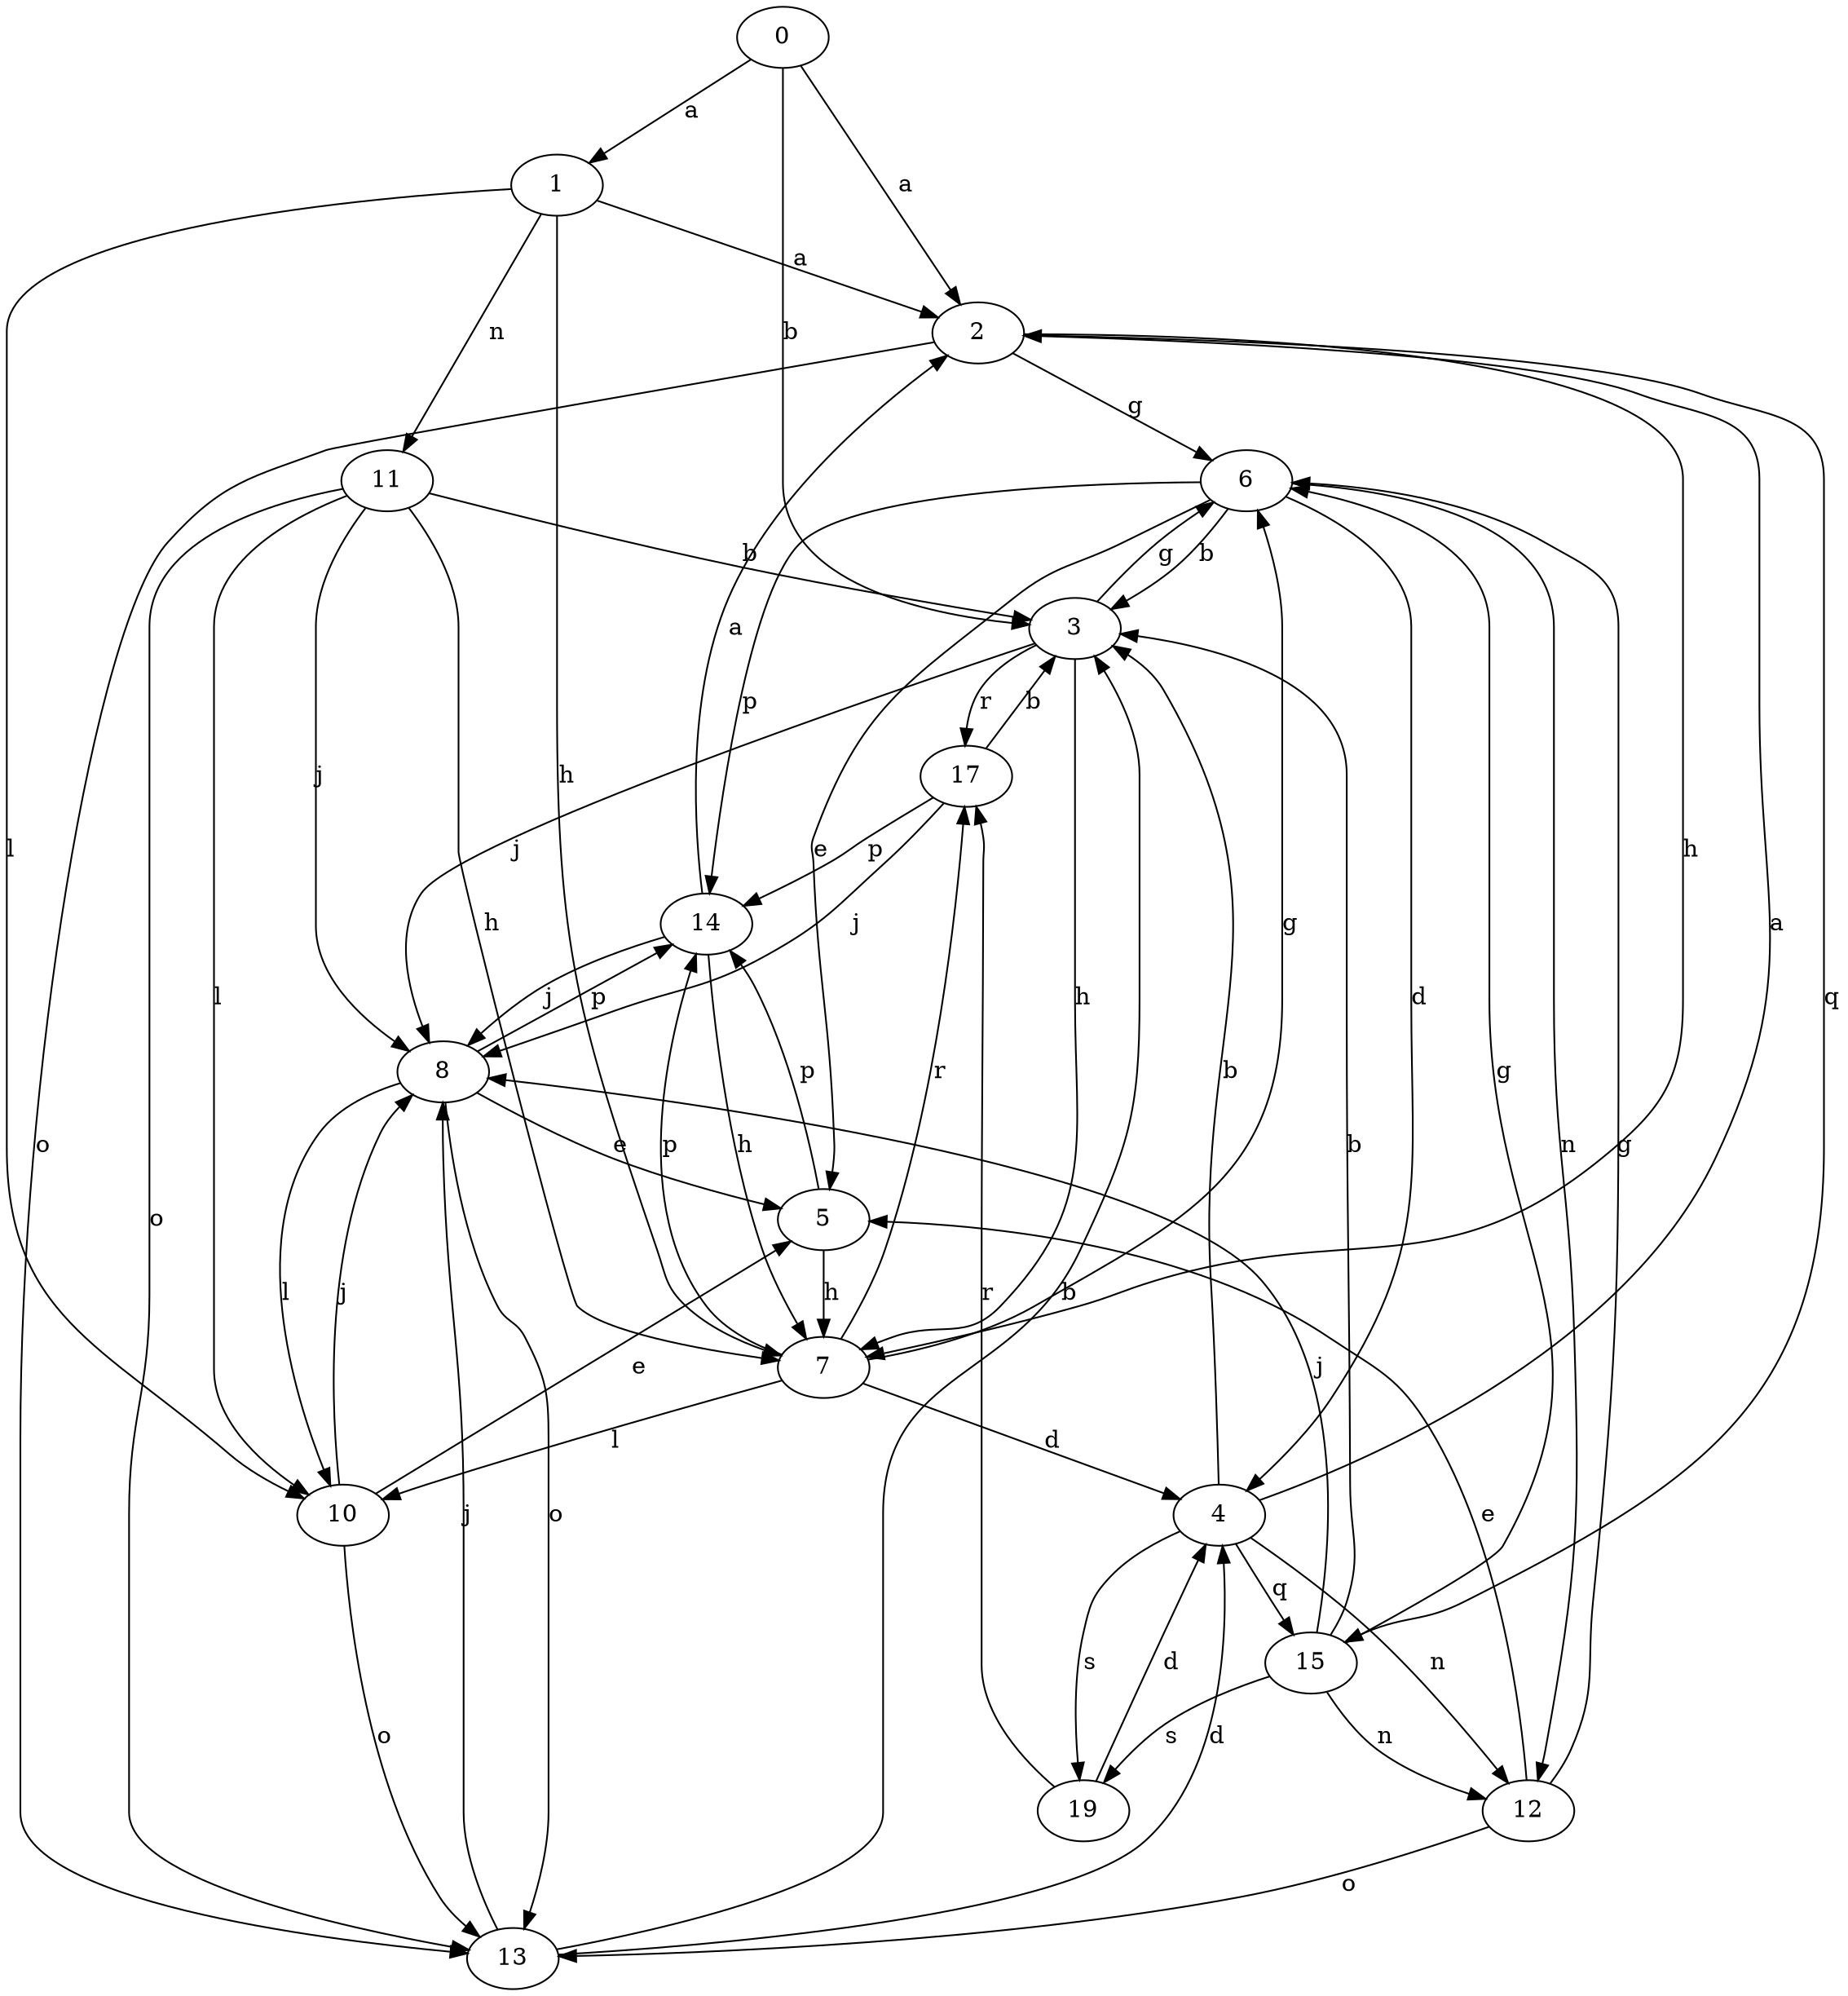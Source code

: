 strict digraph  {
0;
1;
2;
3;
4;
5;
6;
7;
8;
10;
11;
12;
13;
14;
15;
17;
19;
0 -> 1  [label=a];
0 -> 2  [label=a];
0 -> 3  [label=b];
1 -> 2  [label=a];
1 -> 7  [label=h];
1 -> 10  [label=l];
1 -> 11  [label=n];
2 -> 6  [label=g];
2 -> 7  [label=h];
2 -> 13  [label=o];
2 -> 15  [label=q];
3 -> 6  [label=g];
3 -> 7  [label=h];
3 -> 8  [label=j];
3 -> 17  [label=r];
4 -> 2  [label=a];
4 -> 3  [label=b];
4 -> 12  [label=n];
4 -> 15  [label=q];
4 -> 19  [label=s];
5 -> 7  [label=h];
5 -> 14  [label=p];
6 -> 3  [label=b];
6 -> 4  [label=d];
6 -> 5  [label=e];
6 -> 12  [label=n];
6 -> 14  [label=p];
7 -> 4  [label=d];
7 -> 6  [label=g];
7 -> 10  [label=l];
7 -> 14  [label=p];
7 -> 17  [label=r];
8 -> 5  [label=e];
8 -> 10  [label=l];
8 -> 13  [label=o];
8 -> 14  [label=p];
10 -> 5  [label=e];
10 -> 8  [label=j];
10 -> 13  [label=o];
11 -> 3  [label=b];
11 -> 7  [label=h];
11 -> 8  [label=j];
11 -> 10  [label=l];
11 -> 13  [label=o];
12 -> 5  [label=e];
12 -> 6  [label=g];
12 -> 13  [label=o];
13 -> 3  [label=b];
13 -> 4  [label=d];
13 -> 8  [label=j];
14 -> 2  [label=a];
14 -> 7  [label=h];
14 -> 8  [label=j];
15 -> 3  [label=b];
15 -> 6  [label=g];
15 -> 8  [label=j];
15 -> 12  [label=n];
15 -> 19  [label=s];
17 -> 3  [label=b];
17 -> 8  [label=j];
17 -> 14  [label=p];
19 -> 4  [label=d];
19 -> 17  [label=r];
}
